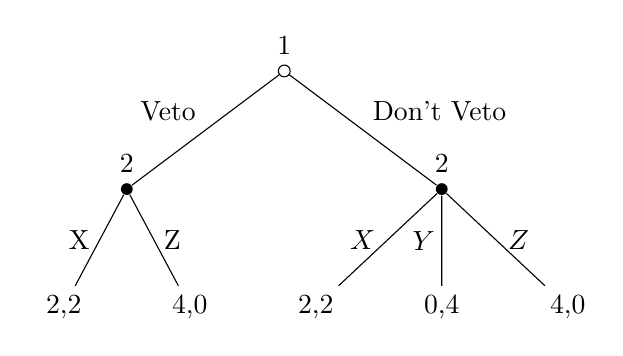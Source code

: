 \usetikzlibrary{arrows.meta, positioning, calc}
\begin{tikzpicture}[thin,
   level 1/.style={sibling distance=40mm},
   level 2/.style={sibling distance=16mm},
   level 3/.style={sibling distance=15mm},
   every circle node/.style={minimum size=1.5mm,inner sep=0mm}] -->
   \node[circle,draw,label=above:1] (root) {}
   child { node [circle,fill,label=above:2] {}
      child { 
         node {2,2}
         edge from parent
         node[left] {X}}
      child { 
         node {4,0}
         edge from parent
         node[right] {Z}}
      edge from parent
      node[above left] {Veto}}
   child { node [circle,fill,label=above:2] {}
      child { 
         node {2,2}
         edge from parent
         node[left, xshift = -1] {$X$}}
      child { 
         node {0,4}
         edge from parent
         node[left, xshift = 1] {$Y$}}
      child { 
         node {4,0}
         edge from parent
         node[right, xshift = 1] {$Z$}}
      edge from parent
      node[above right] {Don't Veto}};
\end{tikzpicture}
